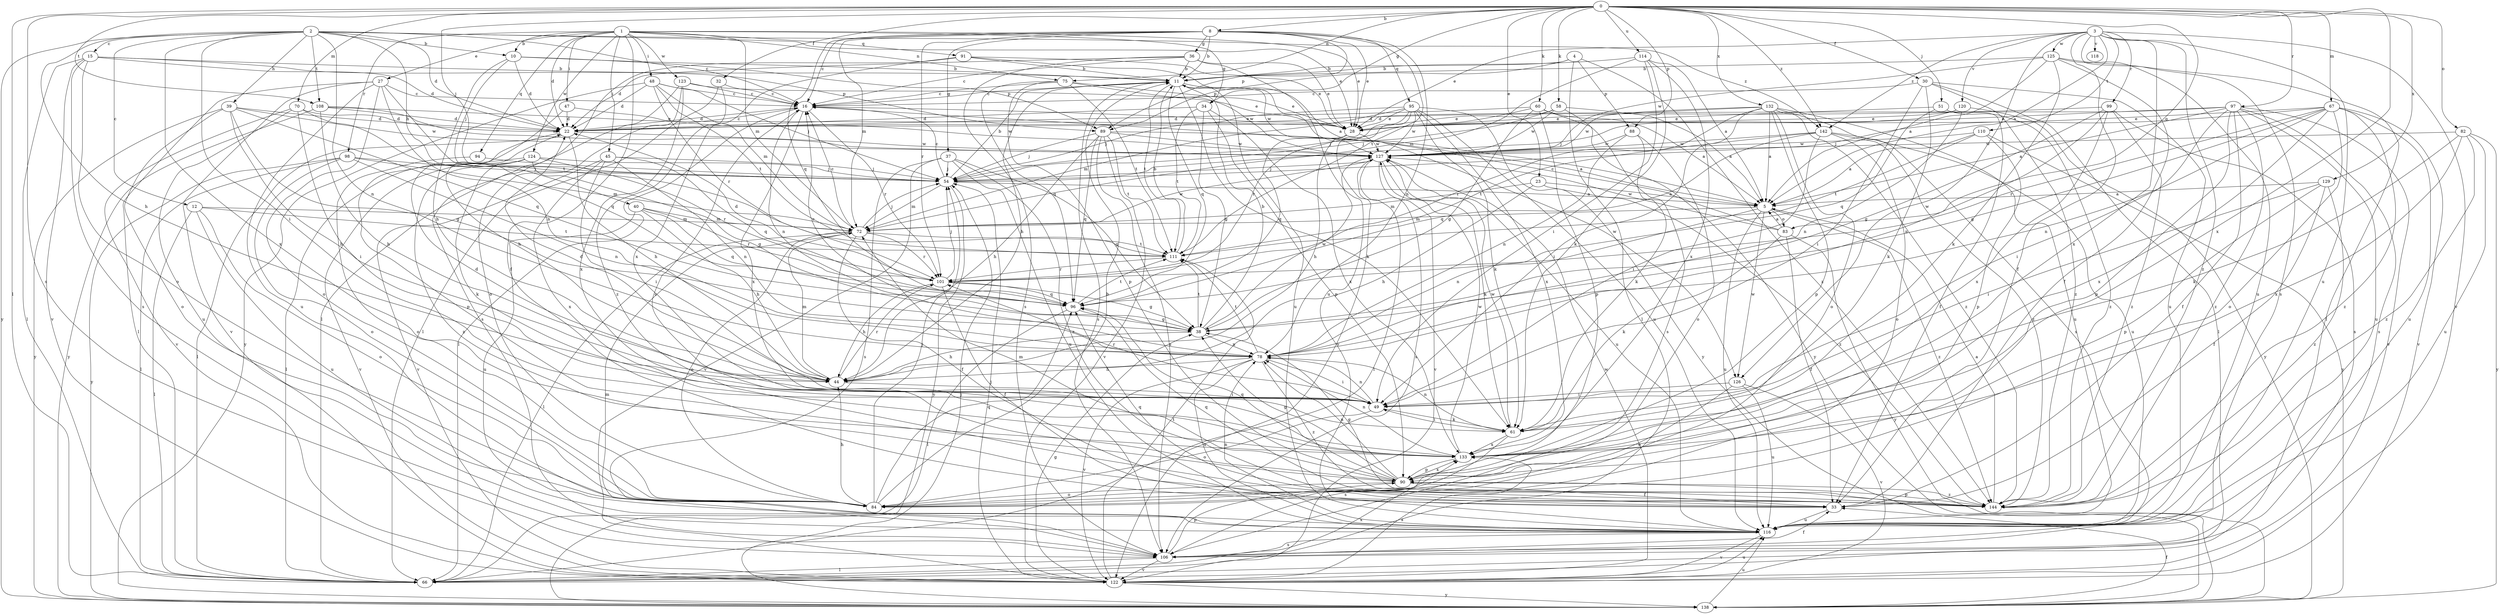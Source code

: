 strict digraph  {
0;
1;
2;
3;
4;
5;
8;
10;
11;
12;
15;
16;
22;
23;
27;
28;
30;
32;
33;
34;
36;
37;
38;
39;
40;
44;
45;
47;
48;
49;
51;
54;
58;
60;
61;
66;
67;
70;
72;
75;
78;
82;
83;
84;
88;
89;
90;
91;
94;
95;
96;
97;
98;
99;
101;
106;
108;
110;
111;
114;
116;
118;
120;
122;
123;
124;
125;
126;
127;
129;
132;
133;
138;
142;
144;
0 -> 8  [label=b];
0 -> 23  [label=e];
0 -> 30  [label=f];
0 -> 32  [label=f];
0 -> 34  [label=g];
0 -> 51  [label=j];
0 -> 54  [label=j];
0 -> 58  [label=k];
0 -> 60  [label=k];
0 -> 66  [label=l];
0 -> 67  [label=m];
0 -> 70  [label=m];
0 -> 75  [label=n];
0 -> 82  [label=o];
0 -> 83  [label=o];
0 -> 88  [label=p];
0 -> 97  [label=r];
0 -> 106  [label=s];
0 -> 108  [label=t];
0 -> 114  [label=u];
0 -> 129  [label=x];
0 -> 132  [label=x];
0 -> 133  [label=x];
0 -> 142  [label=z];
1 -> 10  [label=b];
1 -> 22  [label=d];
1 -> 27  [label=e];
1 -> 28  [label=e];
1 -> 33  [label=f];
1 -> 34  [label=g];
1 -> 45  [label=i];
1 -> 47  [label=i];
1 -> 48  [label=i];
1 -> 72  [label=m];
1 -> 75  [label=n];
1 -> 91  [label=q];
1 -> 94  [label=q];
1 -> 98  [label=r];
1 -> 123  [label=w];
1 -> 124  [label=w];
2 -> 10  [label=b];
2 -> 12  [label=c];
2 -> 15  [label=c];
2 -> 16  [label=c];
2 -> 22  [label=d];
2 -> 28  [label=e];
2 -> 39  [label=h];
2 -> 40  [label=h];
2 -> 44  [label=h];
2 -> 49  [label=i];
2 -> 78  [label=n];
2 -> 108  [label=t];
2 -> 133  [label=x];
2 -> 138  [label=y];
2 -> 142  [label=z];
3 -> 5  [label=a];
3 -> 28  [label=e];
3 -> 33  [label=f];
3 -> 99  [label=r];
3 -> 106  [label=s];
3 -> 110  [label=t];
3 -> 116  [label=u];
3 -> 118  [label=v];
3 -> 120  [label=v];
3 -> 122  [label=v];
3 -> 125  [label=w];
3 -> 126  [label=w];
3 -> 133  [label=x];
3 -> 142  [label=z];
3 -> 144  [label=z];
4 -> 11  [label=b];
4 -> 66  [label=l];
4 -> 88  [label=p];
4 -> 89  [label=p];
4 -> 144  [label=z];
5 -> 72  [label=m];
5 -> 78  [label=n];
5 -> 83  [label=o];
5 -> 116  [label=u];
5 -> 126  [label=w];
5 -> 144  [label=z];
8 -> 11  [label=b];
8 -> 16  [label=c];
8 -> 28  [label=e];
8 -> 36  [label=g];
8 -> 37  [label=g];
8 -> 72  [label=m];
8 -> 78  [label=n];
8 -> 89  [label=p];
8 -> 95  [label=q];
8 -> 96  [label=q];
8 -> 101  [label=r];
8 -> 111  [label=t];
10 -> 11  [label=b];
10 -> 22  [label=d];
10 -> 44  [label=h];
10 -> 54  [label=j];
10 -> 89  [label=p];
11 -> 16  [label=c];
11 -> 44  [label=h];
11 -> 61  [label=k];
11 -> 96  [label=q];
11 -> 106  [label=s];
11 -> 111  [label=t];
11 -> 116  [label=u];
11 -> 126  [label=w];
11 -> 127  [label=w];
12 -> 66  [label=l];
12 -> 72  [label=m];
12 -> 84  [label=o];
12 -> 111  [label=t];
12 -> 116  [label=u];
15 -> 11  [label=b];
15 -> 22  [label=d];
15 -> 66  [label=l];
15 -> 84  [label=o];
15 -> 89  [label=p];
15 -> 106  [label=s];
15 -> 122  [label=v];
16 -> 22  [label=d];
16 -> 28  [label=e];
16 -> 66  [label=l];
16 -> 78  [label=n];
16 -> 101  [label=r];
16 -> 133  [label=x];
22 -> 16  [label=c];
22 -> 44  [label=h];
22 -> 66  [label=l];
22 -> 90  [label=p];
22 -> 127  [label=w];
23 -> 5  [label=a];
23 -> 44  [label=h];
23 -> 72  [label=m];
23 -> 144  [label=z];
27 -> 16  [label=c];
27 -> 66  [label=l];
27 -> 78  [label=n];
27 -> 84  [label=o];
27 -> 111  [label=t];
27 -> 116  [label=u];
27 -> 122  [label=v];
28 -> 44  [label=h];
28 -> 96  [label=q];
28 -> 127  [label=w];
30 -> 16  [label=c];
30 -> 49  [label=i];
30 -> 61  [label=k];
30 -> 66  [label=l];
30 -> 116  [label=u];
30 -> 144  [label=z];
32 -> 16  [label=c];
32 -> 66  [label=l];
32 -> 144  [label=z];
33 -> 96  [label=q];
33 -> 116  [label=u];
34 -> 22  [label=d];
34 -> 38  [label=g];
34 -> 90  [label=p];
34 -> 111  [label=t];
34 -> 133  [label=x];
36 -> 11  [label=b];
36 -> 16  [label=c];
36 -> 22  [label=d];
36 -> 28  [label=e];
36 -> 106  [label=s];
36 -> 116  [label=u];
37 -> 38  [label=g];
37 -> 54  [label=j];
37 -> 106  [label=s];
37 -> 116  [label=u];
37 -> 122  [label=v];
37 -> 144  [label=z];
38 -> 11  [label=b];
38 -> 16  [label=c];
38 -> 44  [label=h];
38 -> 78  [label=n];
38 -> 111  [label=t];
38 -> 127  [label=w];
39 -> 22  [label=d];
39 -> 38  [label=g];
39 -> 44  [label=h];
39 -> 84  [label=o];
39 -> 96  [label=q];
39 -> 127  [label=w];
39 -> 138  [label=y];
40 -> 44  [label=h];
40 -> 72  [label=m];
40 -> 96  [label=q];
40 -> 101  [label=r];
40 -> 116  [label=u];
44 -> 22  [label=d];
44 -> 49  [label=i];
44 -> 72  [label=m];
44 -> 101  [label=r];
45 -> 49  [label=i];
45 -> 54  [label=j];
45 -> 78  [label=n];
45 -> 96  [label=q];
45 -> 122  [label=v];
45 -> 133  [label=x];
47 -> 22  [label=d];
47 -> 44  [label=h];
47 -> 127  [label=w];
48 -> 16  [label=c];
48 -> 22  [label=d];
48 -> 54  [label=j];
48 -> 72  [label=m];
48 -> 101  [label=r];
48 -> 111  [label=t];
48 -> 138  [label=y];
49 -> 22  [label=d];
49 -> 61  [label=k];
49 -> 78  [label=n];
49 -> 84  [label=o];
49 -> 101  [label=r];
51 -> 28  [label=e];
51 -> 33  [label=f];
51 -> 96  [label=q];
51 -> 144  [label=z];
54 -> 5  [label=a];
54 -> 11  [label=b];
54 -> 16  [label=c];
54 -> 72  [label=m];
54 -> 138  [label=y];
58 -> 5  [label=a];
58 -> 28  [label=e];
58 -> 54  [label=j];
58 -> 106  [label=s];
58 -> 127  [label=w];
60 -> 5  [label=a];
60 -> 22  [label=d];
60 -> 38  [label=g];
60 -> 54  [label=j];
60 -> 90  [label=p];
60 -> 138  [label=y];
61 -> 49  [label=i];
61 -> 78  [label=n];
61 -> 106  [label=s];
61 -> 127  [label=w];
61 -> 133  [label=x];
66 -> 133  [label=x];
67 -> 28  [label=e];
67 -> 38  [label=g];
67 -> 54  [label=j];
67 -> 78  [label=n];
67 -> 84  [label=o];
67 -> 101  [label=r];
67 -> 116  [label=u];
67 -> 122  [label=v];
67 -> 133  [label=x];
67 -> 144  [label=z];
70 -> 22  [label=d];
70 -> 49  [label=i];
70 -> 96  [label=q];
70 -> 116  [label=u];
70 -> 122  [label=v];
72 -> 16  [label=c];
72 -> 33  [label=f];
72 -> 54  [label=j];
72 -> 66  [label=l];
72 -> 84  [label=o];
72 -> 101  [label=r];
72 -> 111  [label=t];
72 -> 127  [label=w];
75 -> 16  [label=c];
75 -> 28  [label=e];
75 -> 90  [label=p];
75 -> 96  [label=q];
75 -> 111  [label=t];
75 -> 127  [label=w];
78 -> 44  [label=h];
78 -> 49  [label=i];
78 -> 111  [label=t];
78 -> 116  [label=u];
78 -> 122  [label=v];
78 -> 144  [label=z];
82 -> 61  [label=k];
82 -> 116  [label=u];
82 -> 127  [label=w];
82 -> 133  [label=x];
82 -> 138  [label=y];
82 -> 144  [label=z];
83 -> 5  [label=a];
83 -> 16  [label=c];
83 -> 33  [label=f];
83 -> 61  [label=k];
83 -> 127  [label=w];
83 -> 138  [label=y];
84 -> 11  [label=b];
84 -> 44  [label=h];
84 -> 54  [label=j];
84 -> 96  [label=q];
88 -> 61  [label=k];
88 -> 78  [label=n];
88 -> 84  [label=o];
88 -> 127  [label=w];
89 -> 5  [label=a];
89 -> 44  [label=h];
89 -> 54  [label=j];
89 -> 96  [label=q];
89 -> 106  [label=s];
89 -> 111  [label=t];
89 -> 122  [label=v];
89 -> 127  [label=w];
90 -> 16  [label=c];
90 -> 33  [label=f];
90 -> 38  [label=g];
90 -> 72  [label=m];
90 -> 78  [label=n];
90 -> 84  [label=o];
90 -> 96  [label=q];
90 -> 133  [label=x];
90 -> 144  [label=z];
91 -> 5  [label=a];
91 -> 11  [label=b];
91 -> 28  [label=e];
91 -> 66  [label=l];
91 -> 133  [label=x];
94 -> 54  [label=j];
94 -> 84  [label=o];
95 -> 28  [label=e];
95 -> 54  [label=j];
95 -> 61  [label=k];
95 -> 72  [label=m];
95 -> 101  [label=r];
95 -> 116  [label=u];
95 -> 122  [label=v];
95 -> 127  [label=w];
95 -> 133  [label=x];
95 -> 138  [label=y];
96 -> 38  [label=g];
96 -> 66  [label=l];
96 -> 111  [label=t];
97 -> 5  [label=a];
97 -> 22  [label=d];
97 -> 28  [label=e];
97 -> 33  [label=f];
97 -> 49  [label=i];
97 -> 90  [label=p];
97 -> 106  [label=s];
97 -> 116  [label=u];
97 -> 122  [label=v];
97 -> 144  [label=z];
98 -> 54  [label=j];
98 -> 66  [label=l];
98 -> 72  [label=m];
98 -> 78  [label=n];
98 -> 84  [label=o];
98 -> 138  [label=y];
99 -> 22  [label=d];
99 -> 38  [label=g];
99 -> 78  [label=n];
99 -> 106  [label=s];
99 -> 133  [label=x];
99 -> 144  [label=z];
101 -> 22  [label=d];
101 -> 33  [label=f];
101 -> 38  [label=g];
101 -> 44  [label=h];
101 -> 54  [label=j];
101 -> 96  [label=q];
106 -> 33  [label=f];
106 -> 66  [label=l];
106 -> 72  [label=m];
106 -> 90  [label=p];
106 -> 122  [label=v];
108 -> 22  [label=d];
108 -> 28  [label=e];
108 -> 44  [label=h];
108 -> 127  [label=w];
108 -> 138  [label=y];
110 -> 5  [label=a];
110 -> 90  [label=p];
110 -> 111  [label=t];
110 -> 127  [label=w];
110 -> 138  [label=y];
111 -> 11  [label=b];
111 -> 101  [label=r];
114 -> 5  [label=a];
114 -> 11  [label=b];
114 -> 49  [label=i];
114 -> 61  [label=k];
114 -> 72  [label=m];
114 -> 133  [label=x];
116 -> 78  [label=n];
116 -> 106  [label=s];
116 -> 122  [label=v];
120 -> 28  [label=e];
120 -> 54  [label=j];
120 -> 78  [label=n];
120 -> 138  [label=y];
122 -> 38  [label=g];
122 -> 54  [label=j];
122 -> 111  [label=t];
122 -> 116  [label=u];
122 -> 127  [label=w];
122 -> 133  [label=x];
122 -> 138  [label=y];
123 -> 16  [label=c];
123 -> 28  [label=e];
123 -> 84  [label=o];
123 -> 106  [label=s];
123 -> 133  [label=x];
124 -> 38  [label=g];
124 -> 54  [label=j];
124 -> 61  [label=k];
124 -> 66  [label=l];
124 -> 101  [label=r];
124 -> 122  [label=v];
124 -> 144  [label=z];
125 -> 5  [label=a];
125 -> 11  [label=b];
125 -> 33  [label=f];
125 -> 61  [label=k];
125 -> 66  [label=l];
125 -> 116  [label=u];
125 -> 127  [label=w];
126 -> 49  [label=i];
126 -> 84  [label=o];
126 -> 116  [label=u];
126 -> 122  [label=v];
127 -> 54  [label=j];
127 -> 61  [label=k];
127 -> 66  [label=l];
127 -> 106  [label=s];
127 -> 116  [label=u];
127 -> 122  [label=v];
129 -> 5  [label=a];
129 -> 33  [label=f];
129 -> 49  [label=i];
129 -> 90  [label=p];
129 -> 144  [label=z];
132 -> 5  [label=a];
132 -> 28  [label=e];
132 -> 49  [label=i];
132 -> 84  [label=o];
132 -> 90  [label=p];
132 -> 101  [label=r];
132 -> 106  [label=s];
132 -> 116  [label=u];
132 -> 127  [label=w];
132 -> 144  [label=z];
133 -> 78  [label=n];
133 -> 90  [label=p];
133 -> 127  [label=w];
138 -> 33  [label=f];
138 -> 54  [label=j];
138 -> 116  [label=u];
142 -> 49  [label=i];
142 -> 84  [label=o];
142 -> 96  [label=q];
142 -> 111  [label=t];
142 -> 116  [label=u];
142 -> 127  [label=w];
142 -> 144  [label=z];
144 -> 5  [label=a];
144 -> 38  [label=g];
144 -> 90  [label=p];
144 -> 96  [label=q];
}
